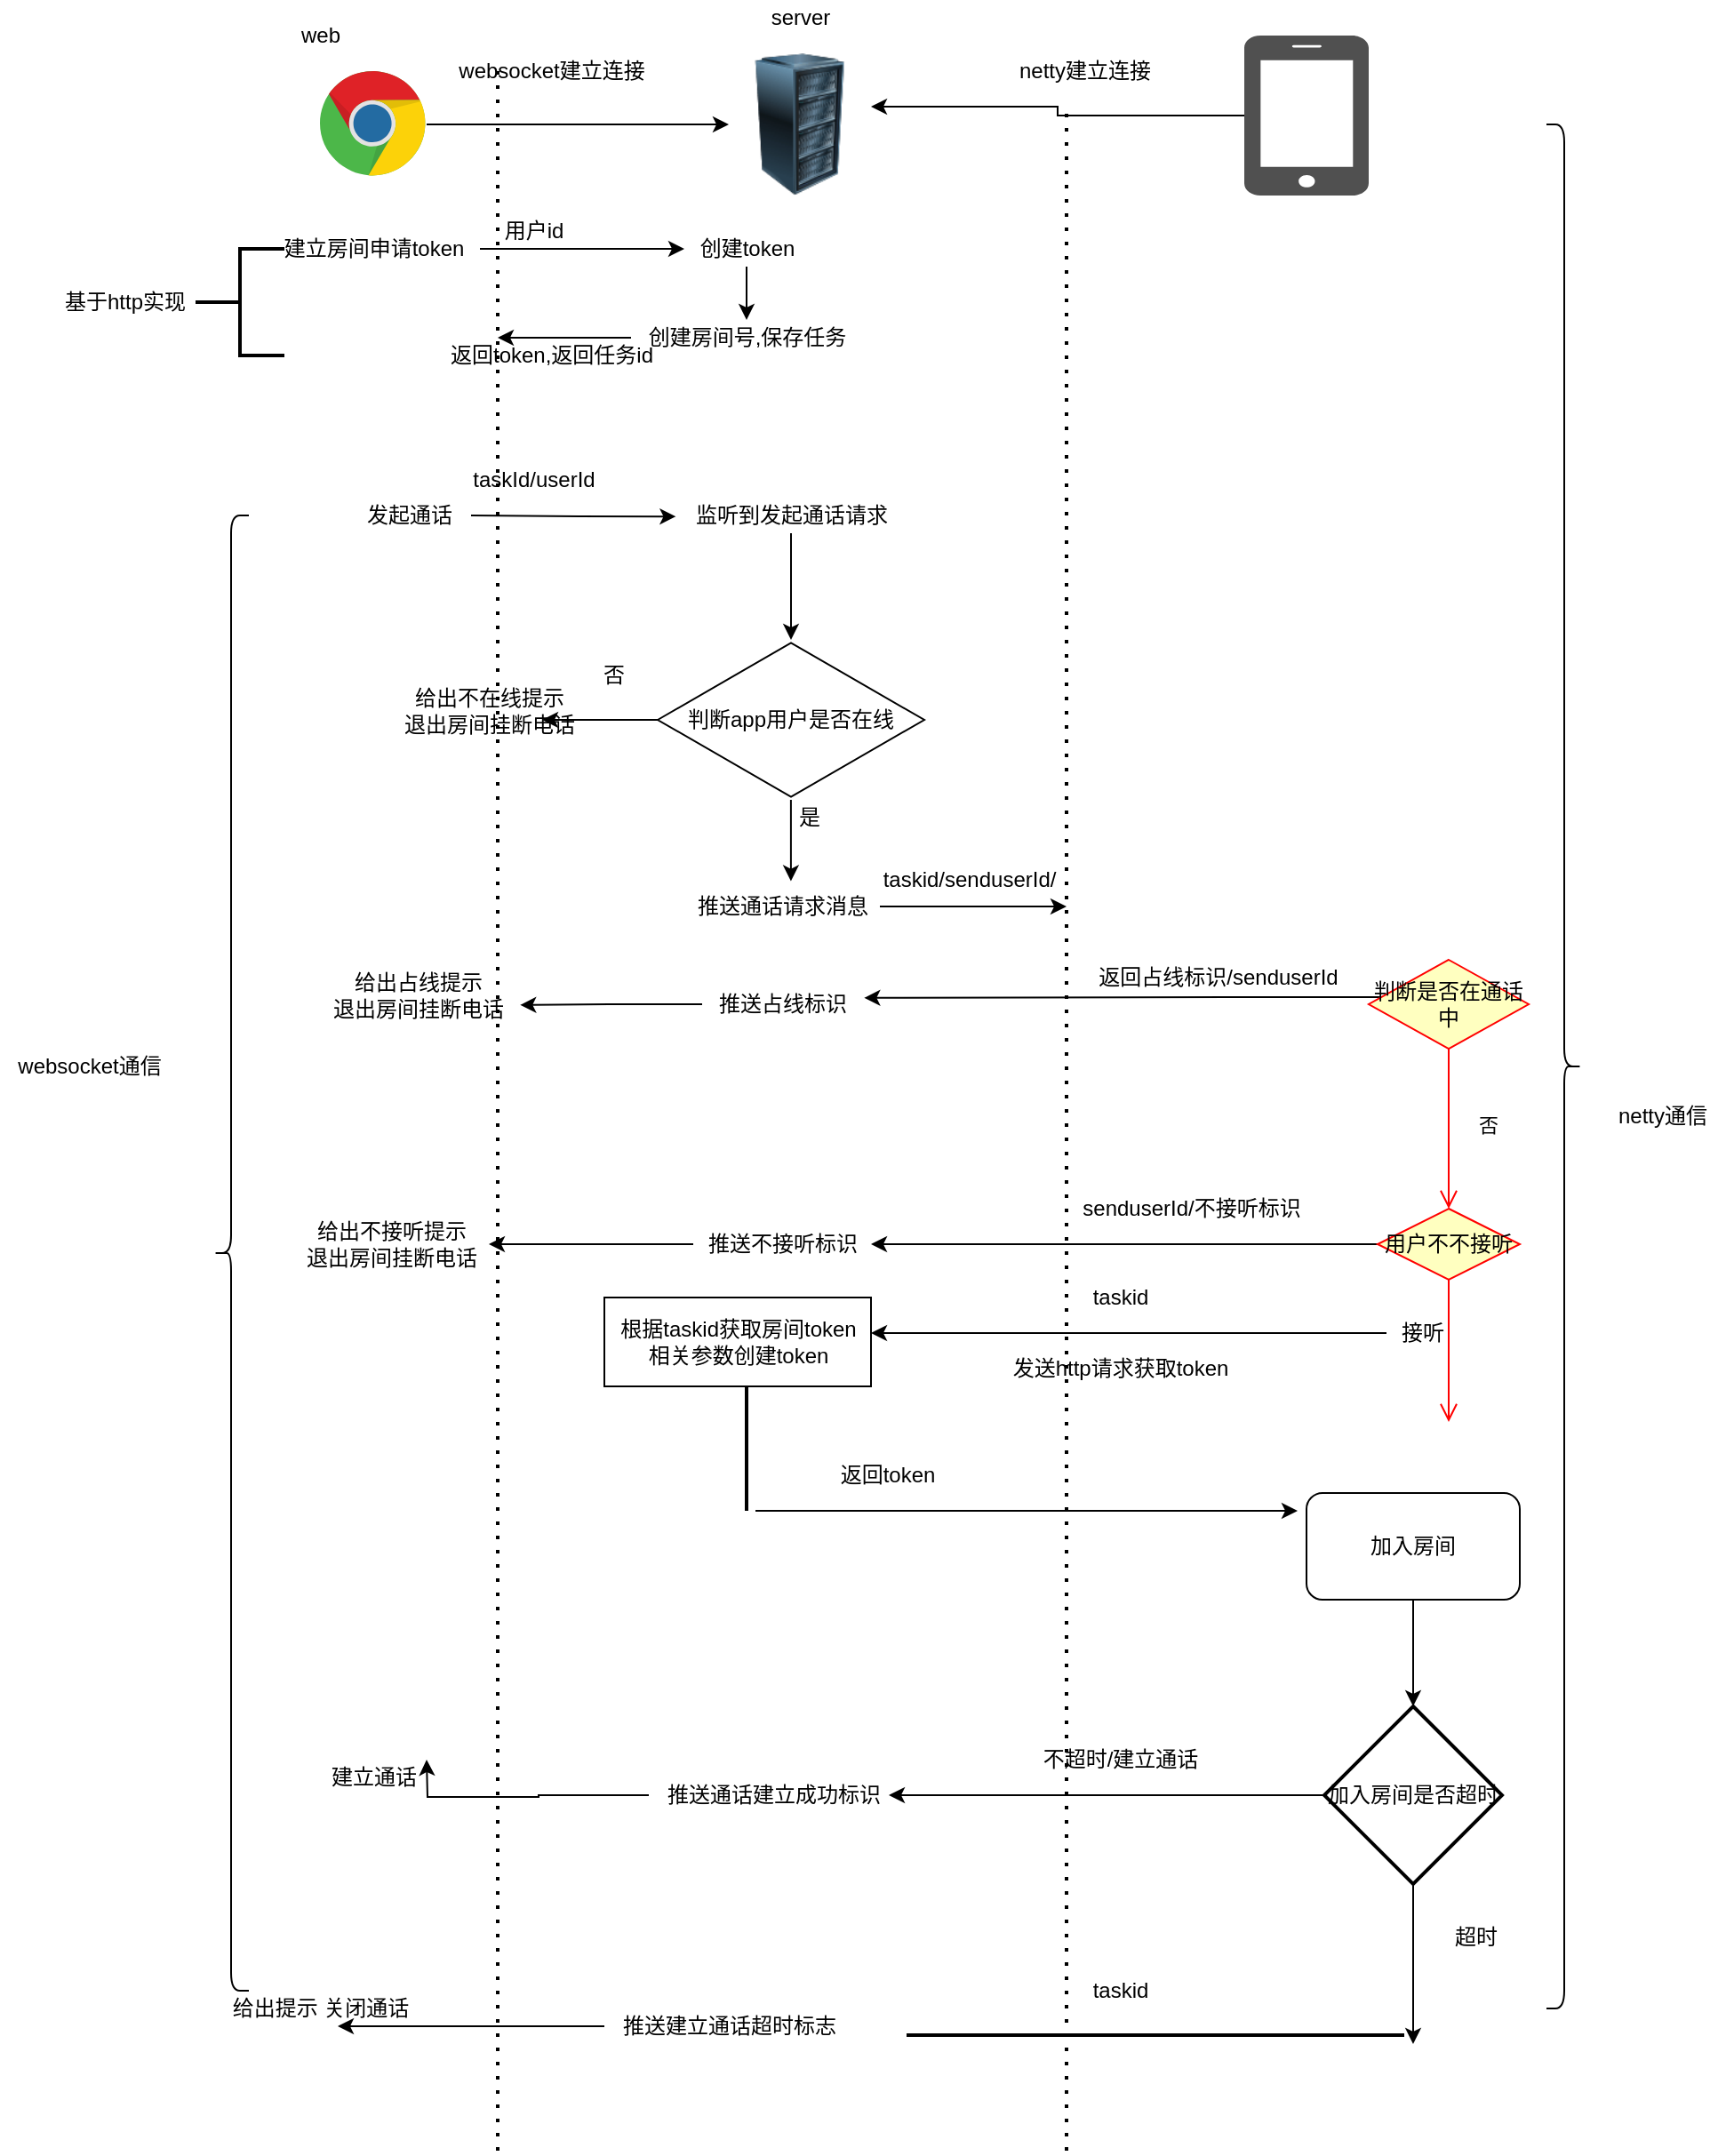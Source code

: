 <mxfile version="17.4.2" type="github"><diagram id="mwVUMYJUG9Bl6ssVvhqy" name="Page-1"><mxGraphModel dx="2377" dy="867" grid="1" gridSize="10" guides="1" tooltips="1" connect="1" arrows="1" fold="1" page="1" pageScale="1" pageWidth="827" pageHeight="1169" math="0" shadow="0"><root><mxCell id="0"/><mxCell id="1" parent="0"/><mxCell id="YOfWwoT8qWQenl2DTPTi-15" style="edgeStyle=orthogonalEdgeStyle;rounded=0;orthogonalLoop=1;jettySize=auto;html=1;entryX=0;entryY=0.5;entryDx=0;entryDy=0;" edge="1" parent="1" source="YOfWwoT8qWQenl2DTPTi-1" target="YOfWwoT8qWQenl2DTPTi-2"><mxGeometry relative="1" as="geometry"/></mxCell><mxCell id="YOfWwoT8qWQenl2DTPTi-1" value="" style="dashed=0;outlineConnect=0;html=1;align=center;labelPosition=center;verticalLabelPosition=bottom;verticalAlign=top;shape=mxgraph.weblogos.chrome" vertex="1" parent="1"><mxGeometry x="60" y="140" width="60" height="60" as="geometry"/></mxCell><mxCell id="YOfWwoT8qWQenl2DTPTi-2" value="" style="image;html=1;image=img/lib/clip_art/computers/Server_Rack_128x128.png" vertex="1" parent="1"><mxGeometry x="290" y="130" width="80" height="80" as="geometry"/></mxCell><mxCell id="YOfWwoT8qWQenl2DTPTi-20" style="edgeStyle=orthogonalEdgeStyle;rounded=0;orthogonalLoop=1;jettySize=auto;html=1;entryX=1;entryY=0.375;entryDx=0;entryDy=0;entryPerimeter=0;" edge="1" parent="1" source="YOfWwoT8qWQenl2DTPTi-7" target="YOfWwoT8qWQenl2DTPTi-2"><mxGeometry relative="1" as="geometry"/></mxCell><mxCell id="YOfWwoT8qWQenl2DTPTi-7" value="" style="sketch=0;pointerEvents=1;shadow=0;dashed=0;html=1;strokeColor=none;fillColor=#505050;labelPosition=center;verticalLabelPosition=bottom;verticalAlign=top;outlineConnect=0;align=center;shape=mxgraph.office.devices.cell_phone_iphone_proportional;" vertex="1" parent="1"><mxGeometry x="580" y="120" width="70" height="90" as="geometry"/></mxCell><mxCell id="YOfWwoT8qWQenl2DTPTi-8" value="" style="endArrow=none;dashed=1;html=1;dashPattern=1 3;strokeWidth=2;rounded=0;" edge="1" parent="1"><mxGeometry width="50" height="50" relative="1" as="geometry"><mxPoint x="160" y="1310" as="sourcePoint"/><mxPoint x="160" y="140" as="targetPoint"/></mxGeometry></mxCell><mxCell id="YOfWwoT8qWQenl2DTPTi-9" value="" style="endArrow=none;dashed=1;html=1;dashPattern=1 3;strokeWidth=2;rounded=0;" edge="1" parent="1"><mxGeometry width="50" height="50" relative="1" as="geometry"><mxPoint x="480" y="1310" as="sourcePoint"/><mxPoint x="480" y="160" as="targetPoint"/><Array as="points"/></mxGeometry></mxCell><mxCell id="YOfWwoT8qWQenl2DTPTi-11" value="web" style="text;html=1;align=center;verticalAlign=middle;resizable=0;points=[];autosize=1;strokeColor=none;fillColor=none;" vertex="1" parent="1"><mxGeometry x="40" y="110" width="40" height="20" as="geometry"/></mxCell><mxCell id="YOfWwoT8qWQenl2DTPTi-12" value="server" style="text;html=1;align=center;verticalAlign=middle;resizable=0;points=[];autosize=1;strokeColor=none;fillColor=none;" vertex="1" parent="1"><mxGeometry x="305" y="100" width="50" height="20" as="geometry"/></mxCell><mxCell id="YOfWwoT8qWQenl2DTPTi-18" value="websocket建立连接" style="text;html=1;align=center;verticalAlign=middle;resizable=0;points=[];autosize=1;strokeColor=none;fillColor=none;" vertex="1" parent="1"><mxGeometry x="130" y="130" width="120" height="20" as="geometry"/></mxCell><mxCell id="YOfWwoT8qWQenl2DTPTi-19" value="netty建立连接" style="text;html=1;align=center;verticalAlign=middle;resizable=0;points=[];autosize=1;strokeColor=none;fillColor=none;" vertex="1" parent="1"><mxGeometry x="445" y="130" width="90" height="20" as="geometry"/></mxCell><mxCell id="YOfWwoT8qWQenl2DTPTi-23" style="edgeStyle=orthogonalEdgeStyle;rounded=0;orthogonalLoop=1;jettySize=auto;html=1;entryX=-0.04;entryY=0.53;entryDx=0;entryDy=0;entryPerimeter=0;" edge="1" parent="1" target="YOfWwoT8qWQenl2DTPTi-22"><mxGeometry relative="1" as="geometry"><mxPoint x="145" y="390" as="sourcePoint"/></mxGeometry></mxCell><mxCell id="YOfWwoT8qWQenl2DTPTi-21" value="发起通话" style="text;html=1;align=center;verticalAlign=middle;resizable=0;points=[];autosize=1;strokeColor=none;fillColor=none;" vertex="1" parent="1"><mxGeometry x="80" y="380" width="60" height="20" as="geometry"/></mxCell><mxCell id="YOfWwoT8qWQenl2DTPTi-26" style="edgeStyle=orthogonalEdgeStyle;rounded=0;orthogonalLoop=1;jettySize=auto;html=1;" edge="1" parent="1" source="YOfWwoT8qWQenl2DTPTi-22" target="YOfWwoT8qWQenl2DTPTi-25"><mxGeometry relative="1" as="geometry"/></mxCell><mxCell id="YOfWwoT8qWQenl2DTPTi-22" value="监听到发起通话请求" style="text;html=1;align=center;verticalAlign=middle;resizable=0;points=[];autosize=1;strokeColor=none;fillColor=none;" vertex="1" parent="1"><mxGeometry x="265" y="380" width="120" height="20" as="geometry"/></mxCell><mxCell id="YOfWwoT8qWQenl2DTPTi-28" style="edgeStyle=orthogonalEdgeStyle;rounded=0;orthogonalLoop=1;jettySize=auto;html=1;entryX=0.545;entryY=-0.21;entryDx=0;entryDy=0;entryPerimeter=0;" edge="1" parent="1" source="YOfWwoT8qWQenl2DTPTi-25" target="YOfWwoT8qWQenl2DTPTi-27"><mxGeometry relative="1" as="geometry"/></mxCell><mxCell id="YOfWwoT8qWQenl2DTPTi-30" style="edgeStyle=orthogonalEdgeStyle;rounded=0;orthogonalLoop=1;jettySize=auto;html=1;" edge="1" parent="1" source="YOfWwoT8qWQenl2DTPTi-25"><mxGeometry relative="1" as="geometry"><mxPoint x="185" y="505" as="targetPoint"/></mxGeometry></mxCell><mxCell id="YOfWwoT8qWQenl2DTPTi-25" value="判断app用户是否在线" style="html=1;whiteSpace=wrap;aspect=fixed;shape=isoRectangle;" vertex="1" parent="1"><mxGeometry x="250" y="460" width="150" height="90" as="geometry"/></mxCell><mxCell id="YOfWwoT8qWQenl2DTPTi-59" style="edgeStyle=orthogonalEdgeStyle;rounded=0;orthogonalLoop=1;jettySize=auto;html=1;" edge="1" parent="1" source="YOfWwoT8qWQenl2DTPTi-27"><mxGeometry relative="1" as="geometry"><mxPoint x="480" y="610" as="targetPoint"/></mxGeometry></mxCell><mxCell id="YOfWwoT8qWQenl2DTPTi-27" value="推送通话请求消息" style="text;html=1;align=center;verticalAlign=middle;resizable=0;points=[];autosize=1;strokeColor=none;fillColor=none;" vertex="1" parent="1"><mxGeometry x="265" y="600" width="110" height="20" as="geometry"/></mxCell><mxCell id="YOfWwoT8qWQenl2DTPTi-29" value="是" style="text;html=1;align=center;verticalAlign=middle;resizable=0;points=[];autosize=1;strokeColor=none;fillColor=none;" vertex="1" parent="1"><mxGeometry x="320" y="550" width="30" height="20" as="geometry"/></mxCell><mxCell id="YOfWwoT8qWQenl2DTPTi-31" value="否" style="text;html=1;align=center;verticalAlign=middle;resizable=0;points=[];autosize=1;strokeColor=none;fillColor=none;" vertex="1" parent="1"><mxGeometry x="210" y="470" width="30" height="20" as="geometry"/></mxCell><mxCell id="YOfWwoT8qWQenl2DTPTi-32" value="给出不在线提示&lt;br&gt;退出房间挂断电话" style="text;html=1;align=center;verticalAlign=middle;resizable=0;points=[];autosize=1;strokeColor=none;fillColor=none;" vertex="1" parent="1"><mxGeometry x="100" y="485" width="110" height="30" as="geometry"/></mxCell><mxCell id="YOfWwoT8qWQenl2DTPTi-35" style="edgeStyle=orthogonalEdgeStyle;rounded=0;orthogonalLoop=1;jettySize=auto;html=1;" edge="1" parent="1" source="YOfWwoT8qWQenl2DTPTi-33" target="YOfWwoT8qWQenl2DTPTi-34"><mxGeometry relative="1" as="geometry"/></mxCell><mxCell id="YOfWwoT8qWQenl2DTPTi-33" value="建立房间申请token" style="text;html=1;align=center;verticalAlign=middle;resizable=0;points=[];autosize=1;strokeColor=none;fillColor=none;" vertex="1" parent="1"><mxGeometry x="30" y="230" width="120" height="20" as="geometry"/></mxCell><mxCell id="YOfWwoT8qWQenl2DTPTi-41" style="edgeStyle=orthogonalEdgeStyle;rounded=0;orthogonalLoop=1;jettySize=auto;html=1;" edge="1" parent="1" source="YOfWwoT8qWQenl2DTPTi-34" target="YOfWwoT8qWQenl2DTPTi-40"><mxGeometry relative="1" as="geometry"/></mxCell><mxCell id="YOfWwoT8qWQenl2DTPTi-34" value="创建token" style="text;html=1;align=center;verticalAlign=middle;resizable=0;points=[];autosize=1;strokeColor=none;fillColor=none;" vertex="1" parent="1"><mxGeometry x="265" y="230" width="70" height="20" as="geometry"/></mxCell><mxCell id="YOfWwoT8qWQenl2DTPTi-36" value="用户id" style="text;html=1;align=center;verticalAlign=middle;resizable=0;points=[];autosize=1;strokeColor=none;fillColor=none;" vertex="1" parent="1"><mxGeometry x="155" y="220" width="50" height="20" as="geometry"/></mxCell><mxCell id="YOfWwoT8qWQenl2DTPTi-42" style="edgeStyle=orthogonalEdgeStyle;rounded=0;orthogonalLoop=1;jettySize=auto;html=1;" edge="1" parent="1" source="YOfWwoT8qWQenl2DTPTi-40"><mxGeometry relative="1" as="geometry"><mxPoint x="160" y="290" as="targetPoint"/></mxGeometry></mxCell><mxCell id="YOfWwoT8qWQenl2DTPTi-40" value="创建房间号,保存任务" style="text;html=1;align=center;verticalAlign=middle;resizable=0;points=[];autosize=1;strokeColor=none;fillColor=none;" vertex="1" parent="1"><mxGeometry x="235" y="280" width="130" height="20" as="geometry"/></mxCell><mxCell id="YOfWwoT8qWQenl2DTPTi-43" value="返回token,返回任务id" style="text;html=1;align=center;verticalAlign=middle;resizable=0;points=[];autosize=1;strokeColor=none;fillColor=none;" vertex="1" parent="1"><mxGeometry x="125" y="290" width="130" height="20" as="geometry"/></mxCell><mxCell id="YOfWwoT8qWQenl2DTPTi-45" value="" style="strokeWidth=2;html=1;shape=mxgraph.flowchart.annotation_2;align=left;labelPosition=right;pointerEvents=1;" vertex="1" parent="1"><mxGeometry x="-10" y="240" width="50" height="60" as="geometry"/></mxCell><mxCell id="YOfWwoT8qWQenl2DTPTi-49" value="基于http实现" style="text;html=1;align=center;verticalAlign=middle;resizable=0;points=[];autosize=1;strokeColor=none;fillColor=none;" vertex="1" parent="1"><mxGeometry x="-90" y="260" width="80" height="20" as="geometry"/></mxCell><mxCell id="YOfWwoT8qWQenl2DTPTi-50" value="taskId/userId" style="text;html=1;align=center;verticalAlign=middle;resizable=0;points=[];autosize=1;strokeColor=none;fillColor=none;" vertex="1" parent="1"><mxGeometry x="140" y="360" width="80" height="20" as="geometry"/></mxCell><mxCell id="YOfWwoT8qWQenl2DTPTi-60" style="edgeStyle=orthogonalEdgeStyle;rounded=0;orthogonalLoop=1;jettySize=auto;html=1;entryX=1.013;entryY=0.32;entryDx=0;entryDy=0;entryPerimeter=0;" edge="1" parent="1" source="YOfWwoT8qWQenl2DTPTi-52" target="YOfWwoT8qWQenl2DTPTi-62"><mxGeometry relative="1" as="geometry"><mxPoint x="470" y="665" as="targetPoint"/><Array as="points"><mxPoint x="570" y="661"/><mxPoint x="570" y="661"/></Array></mxGeometry></mxCell><mxCell id="YOfWwoT8qWQenl2DTPTi-52" value="判断是否在通话中" style="rhombus;whiteSpace=wrap;html=1;fillColor=#ffffc0;strokeColor=#ff0000;" vertex="1" parent="1"><mxGeometry x="650" y="640" width="90" height="50" as="geometry"/></mxCell><mxCell id="YOfWwoT8qWQenl2DTPTi-54" value="否" style="edgeStyle=orthogonalEdgeStyle;html=1;align=left;verticalAlign=top;endArrow=open;endSize=8;strokeColor=#ff0000;rounded=0;" edge="1" source="YOfWwoT8qWQenl2DTPTi-52" parent="1"><mxGeometry x="-0.333" y="15" relative="1" as="geometry"><mxPoint x="695" y="780" as="targetPoint"/><mxPoint as="offset"/></mxGeometry></mxCell><mxCell id="YOfWwoT8qWQenl2DTPTi-56" value="taskid/senduserId/" style="text;html=1;align=center;verticalAlign=middle;resizable=0;points=[];autosize=1;strokeColor=none;fillColor=none;" vertex="1" parent="1"><mxGeometry x="370" y="585" width="110" height="20" as="geometry"/></mxCell><mxCell id="YOfWwoT8qWQenl2DTPTi-61" value="返回占线标识/senduserId" style="text;html=1;align=center;verticalAlign=middle;resizable=0;points=[];autosize=1;strokeColor=none;fillColor=none;" vertex="1" parent="1"><mxGeometry x="490" y="640" width="150" height="20" as="geometry"/></mxCell><mxCell id="YOfWwoT8qWQenl2DTPTi-65" style="edgeStyle=orthogonalEdgeStyle;rounded=0;orthogonalLoop=1;jettySize=auto;html=1;entryX=1.024;entryY=0.68;entryDx=0;entryDy=0;entryPerimeter=0;" edge="1" parent="1" source="YOfWwoT8qWQenl2DTPTi-62" target="YOfWwoT8qWQenl2DTPTi-64"><mxGeometry relative="1" as="geometry"/></mxCell><mxCell id="YOfWwoT8qWQenl2DTPTi-62" value="推送占线标识" style="text;html=1;align=center;verticalAlign=middle;resizable=0;points=[];autosize=1;strokeColor=none;fillColor=none;" vertex="1" parent="1"><mxGeometry x="275" y="655" width="90" height="20" as="geometry"/></mxCell><mxCell id="YOfWwoT8qWQenl2DTPTi-64" value="给出占线提示&lt;br&gt;退出房间挂断电话" style="text;html=1;align=center;verticalAlign=middle;resizable=0;points=[];autosize=1;strokeColor=none;fillColor=none;" vertex="1" parent="1"><mxGeometry x="60" y="645" width="110" height="30" as="geometry"/></mxCell><mxCell id="YOfWwoT8qWQenl2DTPTi-70" style="edgeStyle=orthogonalEdgeStyle;rounded=0;orthogonalLoop=1;jettySize=auto;html=1;" edge="1" parent="1" source="YOfWwoT8qWQenl2DTPTi-66"><mxGeometry relative="1" as="geometry"><mxPoint x="370" y="800" as="targetPoint"/></mxGeometry></mxCell><mxCell id="YOfWwoT8qWQenl2DTPTi-66" value="用户不不接听" style="rhombus;whiteSpace=wrap;html=1;fillColor=#ffffc0;strokeColor=#ff0000;" vertex="1" parent="1"><mxGeometry x="655" y="780" width="80" height="40" as="geometry"/></mxCell><mxCell id="YOfWwoT8qWQenl2DTPTi-68" value="" style="edgeStyle=orthogonalEdgeStyle;html=1;align=left;verticalAlign=top;endArrow=open;endSize=8;strokeColor=#ff0000;rounded=0;" edge="1" source="YOfWwoT8qWQenl2DTPTi-66" parent="1"><mxGeometry x="-1" y="-30" relative="1" as="geometry"><mxPoint x="695" y="900" as="targetPoint"/><mxPoint x="30" y="-30" as="offset"/></mxGeometry></mxCell><mxCell id="YOfWwoT8qWQenl2DTPTi-69" value="senduserId/不接听标识" style="text;html=1;align=center;verticalAlign=middle;resizable=0;points=[];autosize=1;strokeColor=none;fillColor=none;" vertex="1" parent="1"><mxGeometry x="480" y="770" width="140" height="20" as="geometry"/></mxCell><mxCell id="YOfWwoT8qWQenl2DTPTi-73" style="edgeStyle=orthogonalEdgeStyle;rounded=0;orthogonalLoop=1;jettySize=auto;html=1;" edge="1" parent="1" source="YOfWwoT8qWQenl2DTPTi-71" target="YOfWwoT8qWQenl2DTPTi-72"><mxGeometry relative="1" as="geometry"/></mxCell><mxCell id="YOfWwoT8qWQenl2DTPTi-71" value="推送不接听标识" style="text;html=1;align=center;verticalAlign=middle;resizable=0;points=[];autosize=1;strokeColor=none;fillColor=none;" vertex="1" parent="1"><mxGeometry x="270" y="790" width="100" height="20" as="geometry"/></mxCell><mxCell id="YOfWwoT8qWQenl2DTPTi-72" value="给出不接听提示&lt;br&gt;退出房间挂断电话" style="text;html=1;align=center;verticalAlign=middle;resizable=0;points=[];autosize=1;strokeColor=none;fillColor=none;" vertex="1" parent="1"><mxGeometry x="45" y="785" width="110" height="30" as="geometry"/></mxCell><mxCell id="YOfWwoT8qWQenl2DTPTi-75" style="edgeStyle=orthogonalEdgeStyle;rounded=0;orthogonalLoop=1;jettySize=auto;html=1;" edge="1" parent="1" source="YOfWwoT8qWQenl2DTPTi-74"><mxGeometry relative="1" as="geometry"><mxPoint x="370" y="850" as="targetPoint"/></mxGeometry></mxCell><mxCell id="YOfWwoT8qWQenl2DTPTi-74" value="接听" style="text;html=1;align=center;verticalAlign=middle;resizable=0;points=[];autosize=1;strokeColor=none;fillColor=none;" vertex="1" parent="1"><mxGeometry x="660" y="840" width="40" height="20" as="geometry"/></mxCell><mxCell id="YOfWwoT8qWQenl2DTPTi-76" value="发送http请求获取token" style="text;html=1;align=center;verticalAlign=middle;resizable=0;points=[];autosize=1;strokeColor=none;fillColor=none;" vertex="1" parent="1"><mxGeometry x="440" y="860" width="140" height="20" as="geometry"/></mxCell><mxCell id="YOfWwoT8qWQenl2DTPTi-78" value="taskid" style="text;html=1;align=center;verticalAlign=middle;resizable=0;points=[];autosize=1;strokeColor=none;fillColor=none;" vertex="1" parent="1"><mxGeometry x="485" y="820" width="50" height="20" as="geometry"/></mxCell><mxCell id="YOfWwoT8qWQenl2DTPTi-81" value="根据taskid获取房间token&lt;br&gt;相关参数创建token" style="html=1;" vertex="1" parent="1"><mxGeometry x="220" y="830" width="150" height="50" as="geometry"/></mxCell><mxCell id="YOfWwoT8qWQenl2DTPTi-89" style="edgeStyle=orthogonalEdgeStyle;rounded=0;orthogonalLoop=1;jettySize=auto;html=1;" edge="1" parent="1" source="YOfWwoT8qWQenl2DTPTi-88"><mxGeometry relative="1" as="geometry"><mxPoint x="610" y="950" as="targetPoint"/><Array as="points"><mxPoint x="380" y="950"/><mxPoint x="380" y="950"/></Array></mxGeometry></mxCell><mxCell id="YOfWwoT8qWQenl2DTPTi-88" value="" style="line;strokeWidth=2;html=1;direction=south;" vertex="1" parent="1"><mxGeometry x="295" y="880" width="10" height="70" as="geometry"/></mxCell><mxCell id="YOfWwoT8qWQenl2DTPTi-90" value="返回token" style="text;html=1;align=center;verticalAlign=middle;resizable=0;points=[];autosize=1;strokeColor=none;fillColor=none;" vertex="1" parent="1"><mxGeometry x="344" y="920" width="70" height="20" as="geometry"/></mxCell><mxCell id="YOfWwoT8qWQenl2DTPTi-111" style="edgeStyle=orthogonalEdgeStyle;rounded=0;orthogonalLoop=1;jettySize=auto;html=1;entryX=0.5;entryY=0;entryDx=0;entryDy=0;entryPerimeter=0;" edge="1" parent="1" source="YOfWwoT8qWQenl2DTPTi-91" target="YOfWwoT8qWQenl2DTPTi-110"><mxGeometry relative="1" as="geometry"/></mxCell><mxCell id="YOfWwoT8qWQenl2DTPTi-91" value="加入房间" style="rounded=1;whiteSpace=wrap;html=1;" vertex="1" parent="1"><mxGeometry x="615" y="940" width="120" height="60" as="geometry"/></mxCell><mxCell id="YOfWwoT8qWQenl2DTPTi-98" style="edgeStyle=orthogonalEdgeStyle;rounded=0;orthogonalLoop=1;jettySize=auto;html=1;" edge="1" parent="1" source="YOfWwoT8qWQenl2DTPTi-97"><mxGeometry relative="1" as="geometry"><mxPoint x="120" y="1090" as="targetPoint"/></mxGeometry></mxCell><mxCell id="YOfWwoT8qWQenl2DTPTi-97" value="推送通话建立成功标识" style="text;html=1;align=center;verticalAlign=middle;resizable=0;points=[];autosize=1;strokeColor=none;fillColor=none;" vertex="1" parent="1"><mxGeometry x="245" y="1100" width="140" height="20" as="geometry"/></mxCell><mxCell id="YOfWwoT8qWQenl2DTPTi-99" value="建立通话" style="text;html=1;align=center;verticalAlign=middle;resizable=0;points=[];autosize=1;strokeColor=none;fillColor=none;" vertex="1" parent="1"><mxGeometry x="60" y="1090" width="60" height="20" as="geometry"/></mxCell><mxCell id="YOfWwoT8qWQenl2DTPTi-100" value="" style="shape=curlyBracket;whiteSpace=wrap;html=1;rounded=1;" vertex="1" parent="1"><mxGeometry y="390" width="20" height="830" as="geometry"/></mxCell><mxCell id="YOfWwoT8qWQenl2DTPTi-105" value="websocket通信" style="text;html=1;align=center;verticalAlign=middle;resizable=0;points=[];autosize=1;strokeColor=none;fillColor=none;" vertex="1" parent="1"><mxGeometry x="-120" y="690" width="100" height="20" as="geometry"/></mxCell><mxCell id="YOfWwoT8qWQenl2DTPTi-106" value="" style="shape=curlyBracket;whiteSpace=wrap;html=1;rounded=1;flipH=1;" vertex="1" parent="1"><mxGeometry x="750" y="170" width="20" height="1060" as="geometry"/></mxCell><mxCell id="YOfWwoT8qWQenl2DTPTi-109" value="netty通信" style="text;html=1;align=center;verticalAlign=middle;resizable=0;points=[];autosize=1;strokeColor=none;fillColor=none;" vertex="1" parent="1"><mxGeometry x="780" y="717.5" width="70" height="20" as="geometry"/></mxCell><mxCell id="YOfWwoT8qWQenl2DTPTi-112" style="edgeStyle=orthogonalEdgeStyle;rounded=0;orthogonalLoop=1;jettySize=auto;html=1;" edge="1" parent="1" source="YOfWwoT8qWQenl2DTPTi-110"><mxGeometry relative="1" as="geometry"><mxPoint x="380" y="1110" as="targetPoint"/></mxGeometry></mxCell><mxCell id="YOfWwoT8qWQenl2DTPTi-114" style="edgeStyle=orthogonalEdgeStyle;rounded=0;orthogonalLoop=1;jettySize=auto;html=1;" edge="1" parent="1" source="YOfWwoT8qWQenl2DTPTi-110"><mxGeometry relative="1" as="geometry"><mxPoint x="675" y="1250" as="targetPoint"/></mxGeometry></mxCell><mxCell id="YOfWwoT8qWQenl2DTPTi-110" value="加入房间是否超时" style="strokeWidth=2;html=1;shape=mxgraph.flowchart.decision;whiteSpace=wrap;" vertex="1" parent="1"><mxGeometry x="625" y="1060" width="100" height="100" as="geometry"/></mxCell><mxCell id="YOfWwoT8qWQenl2DTPTi-113" value="不超时/建立通话" style="text;html=1;align=center;verticalAlign=middle;resizable=0;points=[];autosize=1;strokeColor=none;fillColor=none;" vertex="1" parent="1"><mxGeometry x="460" y="1080" width="100" height="20" as="geometry"/></mxCell><mxCell id="YOfWwoT8qWQenl2DTPTi-115" value="超时" style="text;html=1;align=center;verticalAlign=middle;resizable=0;points=[];autosize=1;strokeColor=none;fillColor=none;" vertex="1" parent="1"><mxGeometry x="690" y="1180" width="40" height="20" as="geometry"/></mxCell><mxCell id="YOfWwoT8qWQenl2DTPTi-116" value="" style="line;strokeWidth=2;html=1;" vertex="1" parent="1"><mxGeometry x="390" y="1240" width="280" height="10" as="geometry"/></mxCell><mxCell id="YOfWwoT8qWQenl2DTPTi-118" style="edgeStyle=orthogonalEdgeStyle;rounded=0;orthogonalLoop=1;jettySize=auto;html=1;" edge="1" parent="1" source="YOfWwoT8qWQenl2DTPTi-117"><mxGeometry relative="1" as="geometry"><mxPoint x="70" y="1240" as="targetPoint"/></mxGeometry></mxCell><mxCell id="YOfWwoT8qWQenl2DTPTi-117" value="推送建立通话超时标志" style="text;html=1;align=center;verticalAlign=middle;resizable=0;points=[];autosize=1;strokeColor=none;fillColor=none;" vertex="1" parent="1"><mxGeometry x="220" y="1230" width="140" height="20" as="geometry"/></mxCell><mxCell id="YOfWwoT8qWQenl2DTPTi-119" value="给出提示 关闭通话" style="text;html=1;align=center;verticalAlign=middle;resizable=0;points=[];autosize=1;strokeColor=none;fillColor=none;" vertex="1" parent="1"><mxGeometry x="5" y="1220" width="110" height="20" as="geometry"/></mxCell><mxCell id="YOfWwoT8qWQenl2DTPTi-120" value="taskid" style="text;html=1;align=center;verticalAlign=middle;resizable=0;points=[];autosize=1;strokeColor=none;fillColor=none;" vertex="1" parent="1"><mxGeometry x="485" y="1210" width="50" height="20" as="geometry"/></mxCell></root></mxGraphModel></diagram></mxfile>